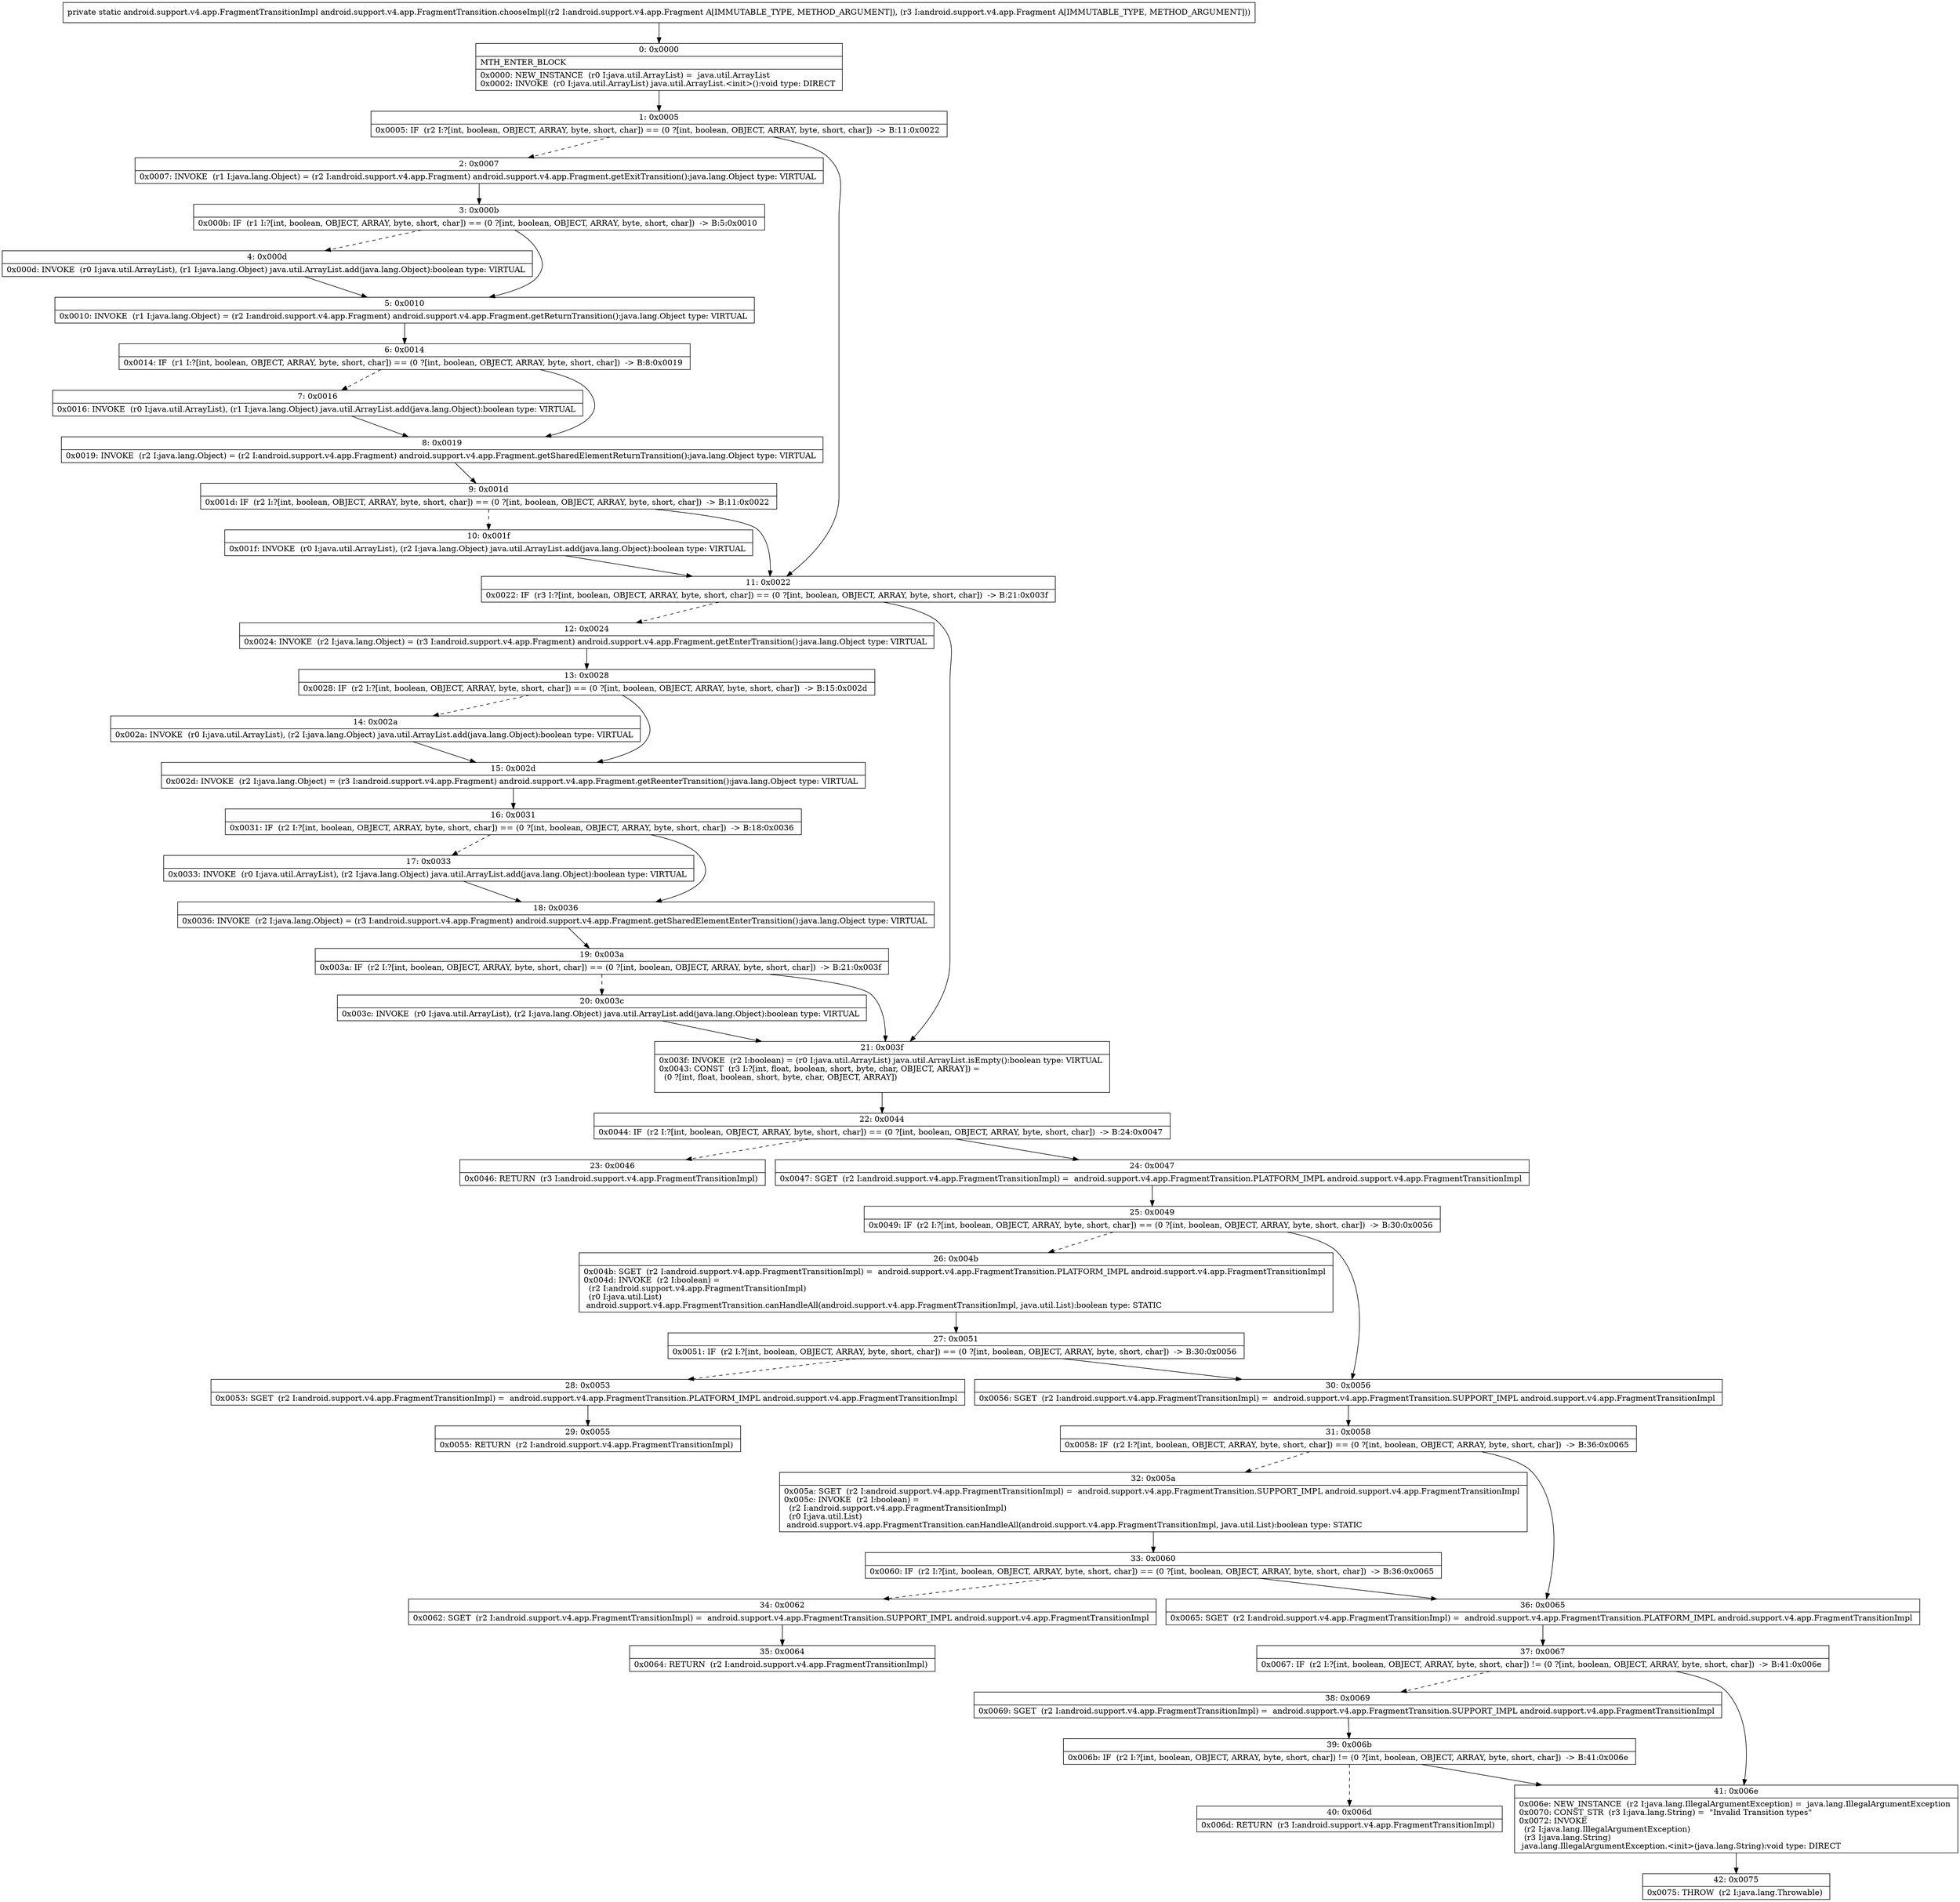 digraph "CFG forandroid.support.v4.app.FragmentTransition.chooseImpl(Landroid\/support\/v4\/app\/Fragment;Landroid\/support\/v4\/app\/Fragment;)Landroid\/support\/v4\/app\/FragmentTransitionImpl;" {
Node_0 [shape=record,label="{0\:\ 0x0000|MTH_ENTER_BLOCK\l|0x0000: NEW_INSTANCE  (r0 I:java.util.ArrayList) =  java.util.ArrayList \l0x0002: INVOKE  (r0 I:java.util.ArrayList) java.util.ArrayList.\<init\>():void type: DIRECT \l}"];
Node_1 [shape=record,label="{1\:\ 0x0005|0x0005: IF  (r2 I:?[int, boolean, OBJECT, ARRAY, byte, short, char]) == (0 ?[int, boolean, OBJECT, ARRAY, byte, short, char])  \-\> B:11:0x0022 \l}"];
Node_2 [shape=record,label="{2\:\ 0x0007|0x0007: INVOKE  (r1 I:java.lang.Object) = (r2 I:android.support.v4.app.Fragment) android.support.v4.app.Fragment.getExitTransition():java.lang.Object type: VIRTUAL \l}"];
Node_3 [shape=record,label="{3\:\ 0x000b|0x000b: IF  (r1 I:?[int, boolean, OBJECT, ARRAY, byte, short, char]) == (0 ?[int, boolean, OBJECT, ARRAY, byte, short, char])  \-\> B:5:0x0010 \l}"];
Node_4 [shape=record,label="{4\:\ 0x000d|0x000d: INVOKE  (r0 I:java.util.ArrayList), (r1 I:java.lang.Object) java.util.ArrayList.add(java.lang.Object):boolean type: VIRTUAL \l}"];
Node_5 [shape=record,label="{5\:\ 0x0010|0x0010: INVOKE  (r1 I:java.lang.Object) = (r2 I:android.support.v4.app.Fragment) android.support.v4.app.Fragment.getReturnTransition():java.lang.Object type: VIRTUAL \l}"];
Node_6 [shape=record,label="{6\:\ 0x0014|0x0014: IF  (r1 I:?[int, boolean, OBJECT, ARRAY, byte, short, char]) == (0 ?[int, boolean, OBJECT, ARRAY, byte, short, char])  \-\> B:8:0x0019 \l}"];
Node_7 [shape=record,label="{7\:\ 0x0016|0x0016: INVOKE  (r0 I:java.util.ArrayList), (r1 I:java.lang.Object) java.util.ArrayList.add(java.lang.Object):boolean type: VIRTUAL \l}"];
Node_8 [shape=record,label="{8\:\ 0x0019|0x0019: INVOKE  (r2 I:java.lang.Object) = (r2 I:android.support.v4.app.Fragment) android.support.v4.app.Fragment.getSharedElementReturnTransition():java.lang.Object type: VIRTUAL \l}"];
Node_9 [shape=record,label="{9\:\ 0x001d|0x001d: IF  (r2 I:?[int, boolean, OBJECT, ARRAY, byte, short, char]) == (0 ?[int, boolean, OBJECT, ARRAY, byte, short, char])  \-\> B:11:0x0022 \l}"];
Node_10 [shape=record,label="{10\:\ 0x001f|0x001f: INVOKE  (r0 I:java.util.ArrayList), (r2 I:java.lang.Object) java.util.ArrayList.add(java.lang.Object):boolean type: VIRTUAL \l}"];
Node_11 [shape=record,label="{11\:\ 0x0022|0x0022: IF  (r3 I:?[int, boolean, OBJECT, ARRAY, byte, short, char]) == (0 ?[int, boolean, OBJECT, ARRAY, byte, short, char])  \-\> B:21:0x003f \l}"];
Node_12 [shape=record,label="{12\:\ 0x0024|0x0024: INVOKE  (r2 I:java.lang.Object) = (r3 I:android.support.v4.app.Fragment) android.support.v4.app.Fragment.getEnterTransition():java.lang.Object type: VIRTUAL \l}"];
Node_13 [shape=record,label="{13\:\ 0x0028|0x0028: IF  (r2 I:?[int, boolean, OBJECT, ARRAY, byte, short, char]) == (0 ?[int, boolean, OBJECT, ARRAY, byte, short, char])  \-\> B:15:0x002d \l}"];
Node_14 [shape=record,label="{14\:\ 0x002a|0x002a: INVOKE  (r0 I:java.util.ArrayList), (r2 I:java.lang.Object) java.util.ArrayList.add(java.lang.Object):boolean type: VIRTUAL \l}"];
Node_15 [shape=record,label="{15\:\ 0x002d|0x002d: INVOKE  (r2 I:java.lang.Object) = (r3 I:android.support.v4.app.Fragment) android.support.v4.app.Fragment.getReenterTransition():java.lang.Object type: VIRTUAL \l}"];
Node_16 [shape=record,label="{16\:\ 0x0031|0x0031: IF  (r2 I:?[int, boolean, OBJECT, ARRAY, byte, short, char]) == (0 ?[int, boolean, OBJECT, ARRAY, byte, short, char])  \-\> B:18:0x0036 \l}"];
Node_17 [shape=record,label="{17\:\ 0x0033|0x0033: INVOKE  (r0 I:java.util.ArrayList), (r2 I:java.lang.Object) java.util.ArrayList.add(java.lang.Object):boolean type: VIRTUAL \l}"];
Node_18 [shape=record,label="{18\:\ 0x0036|0x0036: INVOKE  (r2 I:java.lang.Object) = (r3 I:android.support.v4.app.Fragment) android.support.v4.app.Fragment.getSharedElementEnterTransition():java.lang.Object type: VIRTUAL \l}"];
Node_19 [shape=record,label="{19\:\ 0x003a|0x003a: IF  (r2 I:?[int, boolean, OBJECT, ARRAY, byte, short, char]) == (0 ?[int, boolean, OBJECT, ARRAY, byte, short, char])  \-\> B:21:0x003f \l}"];
Node_20 [shape=record,label="{20\:\ 0x003c|0x003c: INVOKE  (r0 I:java.util.ArrayList), (r2 I:java.lang.Object) java.util.ArrayList.add(java.lang.Object):boolean type: VIRTUAL \l}"];
Node_21 [shape=record,label="{21\:\ 0x003f|0x003f: INVOKE  (r2 I:boolean) = (r0 I:java.util.ArrayList) java.util.ArrayList.isEmpty():boolean type: VIRTUAL \l0x0043: CONST  (r3 I:?[int, float, boolean, short, byte, char, OBJECT, ARRAY]) = \l  (0 ?[int, float, boolean, short, byte, char, OBJECT, ARRAY])\l \l}"];
Node_22 [shape=record,label="{22\:\ 0x0044|0x0044: IF  (r2 I:?[int, boolean, OBJECT, ARRAY, byte, short, char]) == (0 ?[int, boolean, OBJECT, ARRAY, byte, short, char])  \-\> B:24:0x0047 \l}"];
Node_23 [shape=record,label="{23\:\ 0x0046|0x0046: RETURN  (r3 I:android.support.v4.app.FragmentTransitionImpl) \l}"];
Node_24 [shape=record,label="{24\:\ 0x0047|0x0047: SGET  (r2 I:android.support.v4.app.FragmentTransitionImpl) =  android.support.v4.app.FragmentTransition.PLATFORM_IMPL android.support.v4.app.FragmentTransitionImpl \l}"];
Node_25 [shape=record,label="{25\:\ 0x0049|0x0049: IF  (r2 I:?[int, boolean, OBJECT, ARRAY, byte, short, char]) == (0 ?[int, boolean, OBJECT, ARRAY, byte, short, char])  \-\> B:30:0x0056 \l}"];
Node_26 [shape=record,label="{26\:\ 0x004b|0x004b: SGET  (r2 I:android.support.v4.app.FragmentTransitionImpl) =  android.support.v4.app.FragmentTransition.PLATFORM_IMPL android.support.v4.app.FragmentTransitionImpl \l0x004d: INVOKE  (r2 I:boolean) = \l  (r2 I:android.support.v4.app.FragmentTransitionImpl)\l  (r0 I:java.util.List)\l android.support.v4.app.FragmentTransition.canHandleAll(android.support.v4.app.FragmentTransitionImpl, java.util.List):boolean type: STATIC \l}"];
Node_27 [shape=record,label="{27\:\ 0x0051|0x0051: IF  (r2 I:?[int, boolean, OBJECT, ARRAY, byte, short, char]) == (0 ?[int, boolean, OBJECT, ARRAY, byte, short, char])  \-\> B:30:0x0056 \l}"];
Node_28 [shape=record,label="{28\:\ 0x0053|0x0053: SGET  (r2 I:android.support.v4.app.FragmentTransitionImpl) =  android.support.v4.app.FragmentTransition.PLATFORM_IMPL android.support.v4.app.FragmentTransitionImpl \l}"];
Node_29 [shape=record,label="{29\:\ 0x0055|0x0055: RETURN  (r2 I:android.support.v4.app.FragmentTransitionImpl) \l}"];
Node_30 [shape=record,label="{30\:\ 0x0056|0x0056: SGET  (r2 I:android.support.v4.app.FragmentTransitionImpl) =  android.support.v4.app.FragmentTransition.SUPPORT_IMPL android.support.v4.app.FragmentTransitionImpl \l}"];
Node_31 [shape=record,label="{31\:\ 0x0058|0x0058: IF  (r2 I:?[int, boolean, OBJECT, ARRAY, byte, short, char]) == (0 ?[int, boolean, OBJECT, ARRAY, byte, short, char])  \-\> B:36:0x0065 \l}"];
Node_32 [shape=record,label="{32\:\ 0x005a|0x005a: SGET  (r2 I:android.support.v4.app.FragmentTransitionImpl) =  android.support.v4.app.FragmentTransition.SUPPORT_IMPL android.support.v4.app.FragmentTransitionImpl \l0x005c: INVOKE  (r2 I:boolean) = \l  (r2 I:android.support.v4.app.FragmentTransitionImpl)\l  (r0 I:java.util.List)\l android.support.v4.app.FragmentTransition.canHandleAll(android.support.v4.app.FragmentTransitionImpl, java.util.List):boolean type: STATIC \l}"];
Node_33 [shape=record,label="{33\:\ 0x0060|0x0060: IF  (r2 I:?[int, boolean, OBJECT, ARRAY, byte, short, char]) == (0 ?[int, boolean, OBJECT, ARRAY, byte, short, char])  \-\> B:36:0x0065 \l}"];
Node_34 [shape=record,label="{34\:\ 0x0062|0x0062: SGET  (r2 I:android.support.v4.app.FragmentTransitionImpl) =  android.support.v4.app.FragmentTransition.SUPPORT_IMPL android.support.v4.app.FragmentTransitionImpl \l}"];
Node_35 [shape=record,label="{35\:\ 0x0064|0x0064: RETURN  (r2 I:android.support.v4.app.FragmentTransitionImpl) \l}"];
Node_36 [shape=record,label="{36\:\ 0x0065|0x0065: SGET  (r2 I:android.support.v4.app.FragmentTransitionImpl) =  android.support.v4.app.FragmentTransition.PLATFORM_IMPL android.support.v4.app.FragmentTransitionImpl \l}"];
Node_37 [shape=record,label="{37\:\ 0x0067|0x0067: IF  (r2 I:?[int, boolean, OBJECT, ARRAY, byte, short, char]) != (0 ?[int, boolean, OBJECT, ARRAY, byte, short, char])  \-\> B:41:0x006e \l}"];
Node_38 [shape=record,label="{38\:\ 0x0069|0x0069: SGET  (r2 I:android.support.v4.app.FragmentTransitionImpl) =  android.support.v4.app.FragmentTransition.SUPPORT_IMPL android.support.v4.app.FragmentTransitionImpl \l}"];
Node_39 [shape=record,label="{39\:\ 0x006b|0x006b: IF  (r2 I:?[int, boolean, OBJECT, ARRAY, byte, short, char]) != (0 ?[int, boolean, OBJECT, ARRAY, byte, short, char])  \-\> B:41:0x006e \l}"];
Node_40 [shape=record,label="{40\:\ 0x006d|0x006d: RETURN  (r3 I:android.support.v4.app.FragmentTransitionImpl) \l}"];
Node_41 [shape=record,label="{41\:\ 0x006e|0x006e: NEW_INSTANCE  (r2 I:java.lang.IllegalArgumentException) =  java.lang.IllegalArgumentException \l0x0070: CONST_STR  (r3 I:java.lang.String) =  \"Invalid Transition types\" \l0x0072: INVOKE  \l  (r2 I:java.lang.IllegalArgumentException)\l  (r3 I:java.lang.String)\l java.lang.IllegalArgumentException.\<init\>(java.lang.String):void type: DIRECT \l}"];
Node_42 [shape=record,label="{42\:\ 0x0075|0x0075: THROW  (r2 I:java.lang.Throwable) \l}"];
MethodNode[shape=record,label="{private static android.support.v4.app.FragmentTransitionImpl android.support.v4.app.FragmentTransition.chooseImpl((r2 I:android.support.v4.app.Fragment A[IMMUTABLE_TYPE, METHOD_ARGUMENT]), (r3 I:android.support.v4.app.Fragment A[IMMUTABLE_TYPE, METHOD_ARGUMENT])) }"];
MethodNode -> Node_0;
Node_0 -> Node_1;
Node_1 -> Node_2[style=dashed];
Node_1 -> Node_11;
Node_2 -> Node_3;
Node_3 -> Node_4[style=dashed];
Node_3 -> Node_5;
Node_4 -> Node_5;
Node_5 -> Node_6;
Node_6 -> Node_7[style=dashed];
Node_6 -> Node_8;
Node_7 -> Node_8;
Node_8 -> Node_9;
Node_9 -> Node_10[style=dashed];
Node_9 -> Node_11;
Node_10 -> Node_11;
Node_11 -> Node_12[style=dashed];
Node_11 -> Node_21;
Node_12 -> Node_13;
Node_13 -> Node_14[style=dashed];
Node_13 -> Node_15;
Node_14 -> Node_15;
Node_15 -> Node_16;
Node_16 -> Node_17[style=dashed];
Node_16 -> Node_18;
Node_17 -> Node_18;
Node_18 -> Node_19;
Node_19 -> Node_20[style=dashed];
Node_19 -> Node_21;
Node_20 -> Node_21;
Node_21 -> Node_22;
Node_22 -> Node_23[style=dashed];
Node_22 -> Node_24;
Node_24 -> Node_25;
Node_25 -> Node_26[style=dashed];
Node_25 -> Node_30;
Node_26 -> Node_27;
Node_27 -> Node_28[style=dashed];
Node_27 -> Node_30;
Node_28 -> Node_29;
Node_30 -> Node_31;
Node_31 -> Node_32[style=dashed];
Node_31 -> Node_36;
Node_32 -> Node_33;
Node_33 -> Node_34[style=dashed];
Node_33 -> Node_36;
Node_34 -> Node_35;
Node_36 -> Node_37;
Node_37 -> Node_38[style=dashed];
Node_37 -> Node_41;
Node_38 -> Node_39;
Node_39 -> Node_40[style=dashed];
Node_39 -> Node_41;
Node_41 -> Node_42;
}

